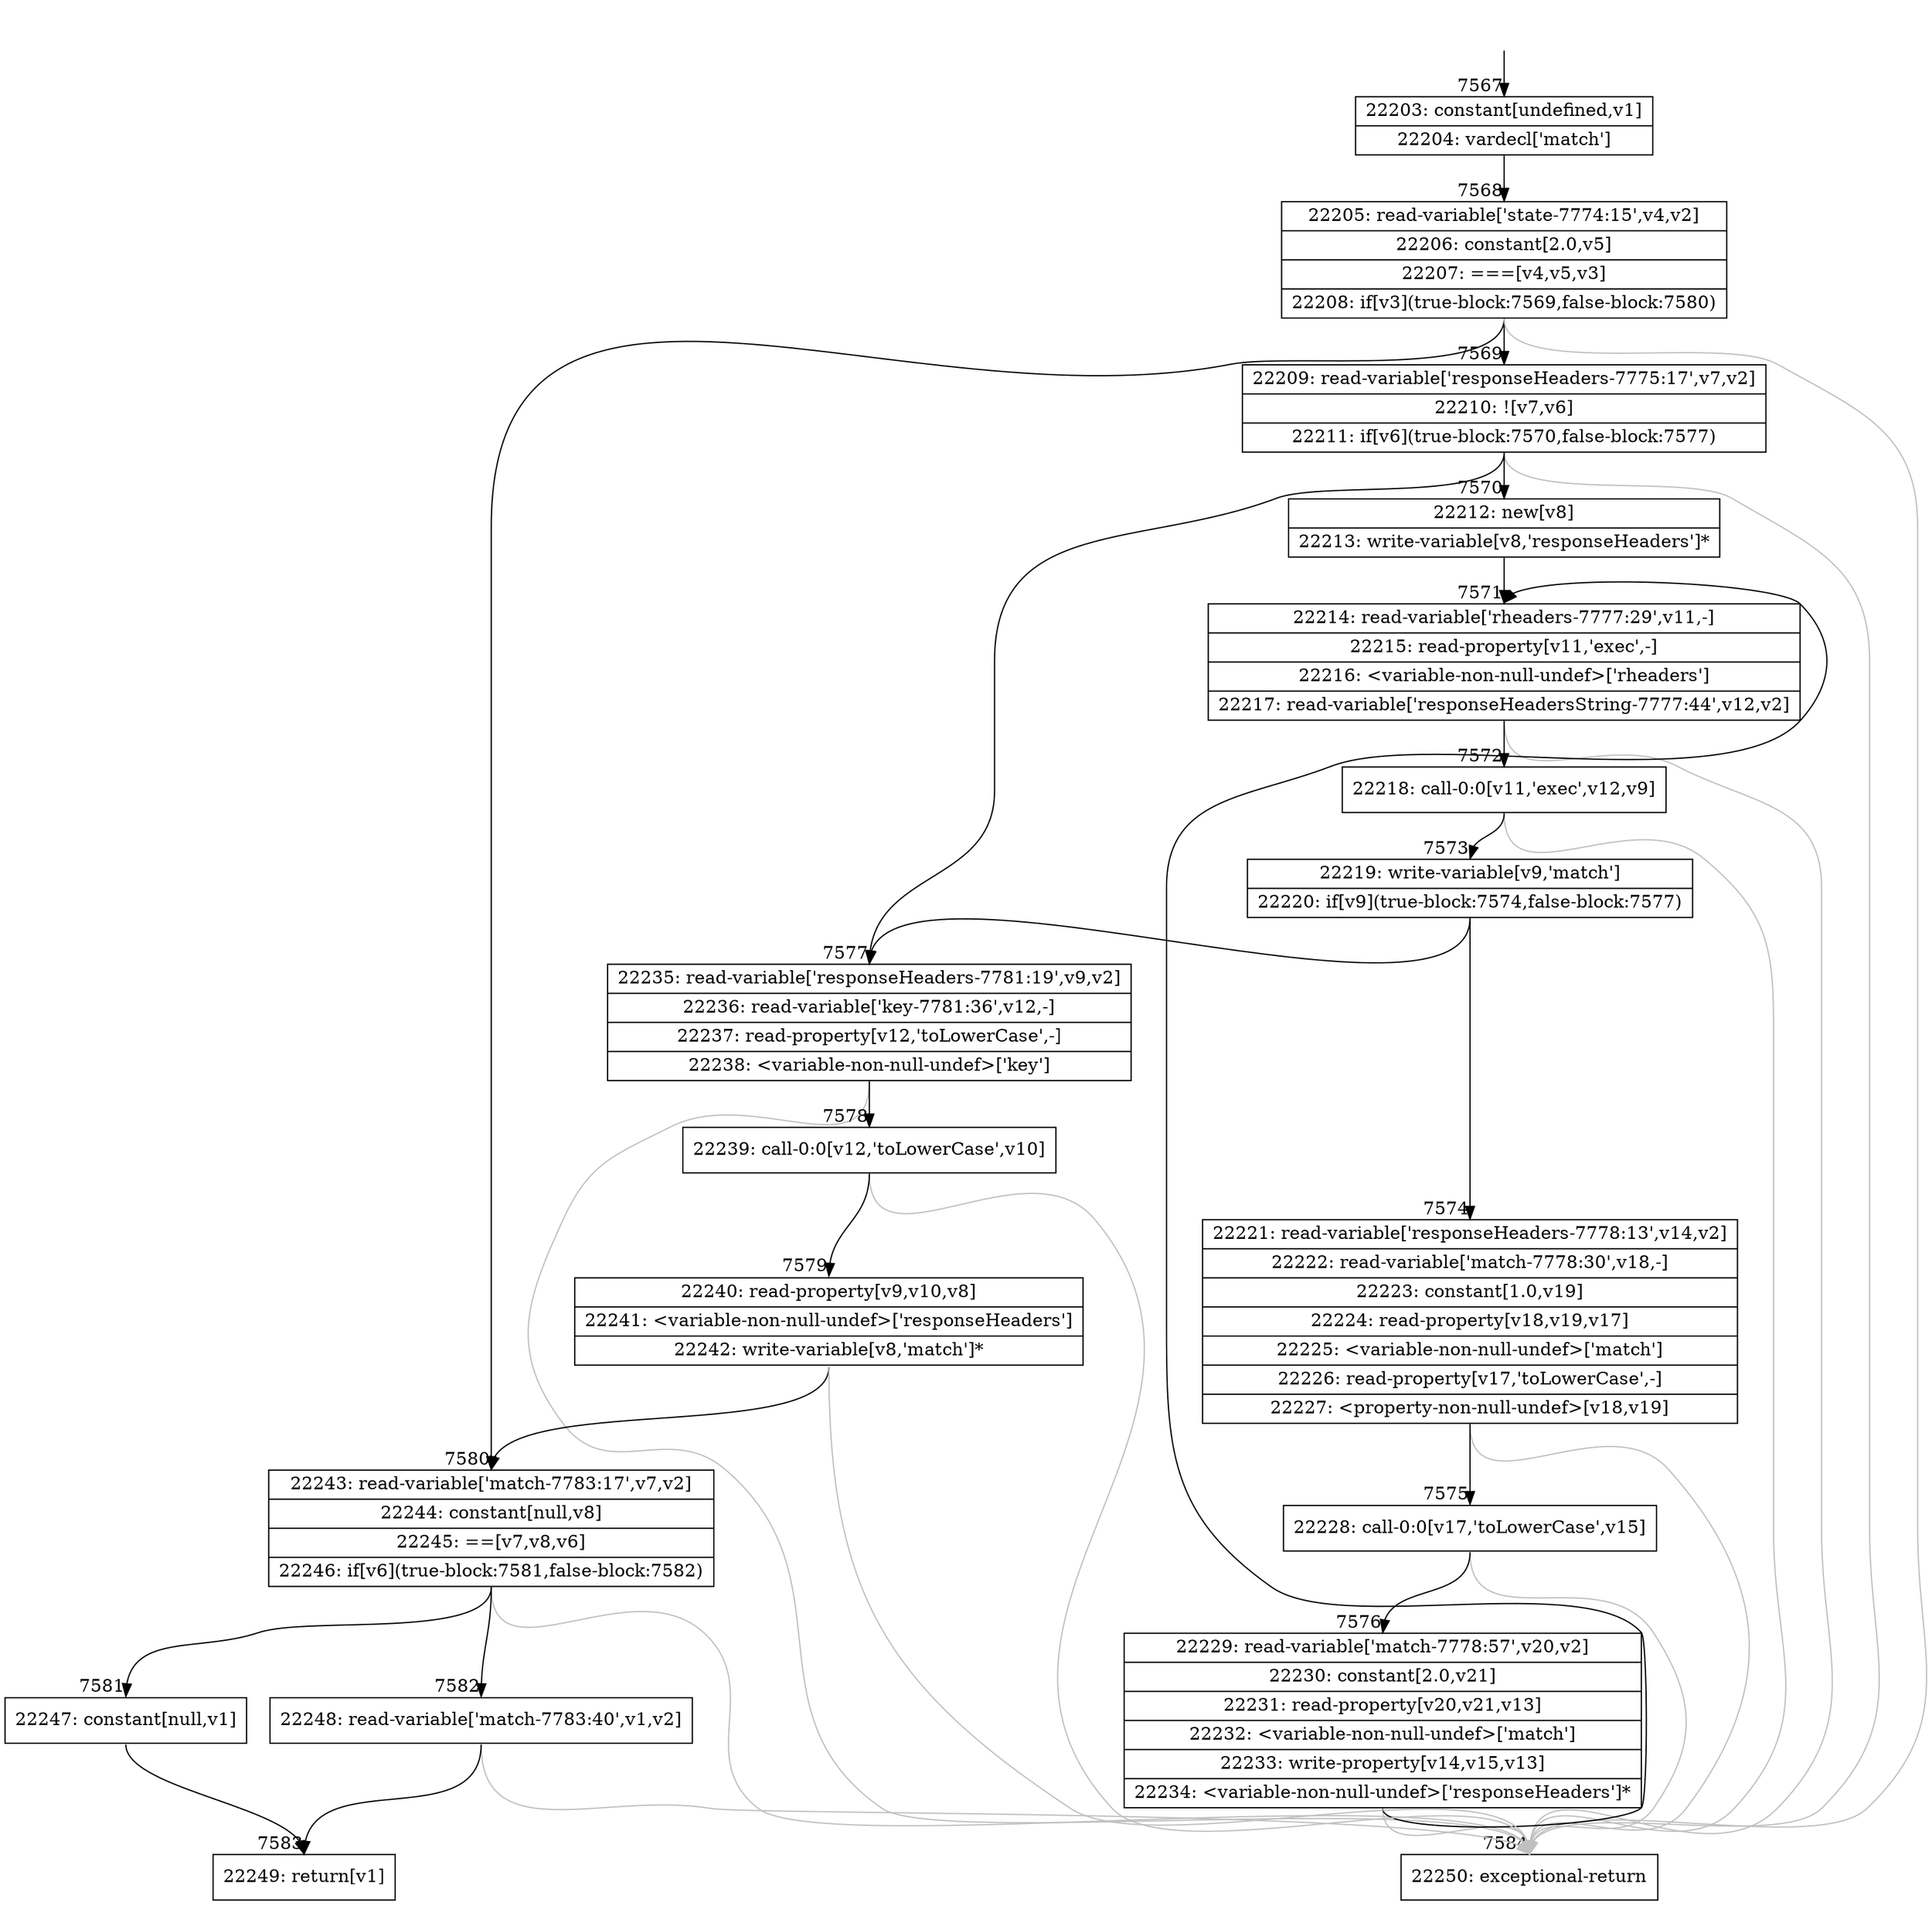 digraph {
rankdir="TD"
BB_entry482[shape=none,label=""];
BB_entry482 -> BB7567 [tailport=s, headport=n, headlabel="    7567"]
BB7567 [shape=record label="{22203: constant[undefined,v1]|22204: vardecl['match']}" ] 
BB7567 -> BB7568 [tailport=s, headport=n, headlabel="      7568"]
BB7568 [shape=record label="{22205: read-variable['state-7774:15',v4,v2]|22206: constant[2.0,v5]|22207: ===[v4,v5,v3]|22208: if[v3](true-block:7569,false-block:7580)}" ] 
BB7568 -> BB7569 [tailport=s, headport=n, headlabel="      7569"]
BB7568 -> BB7580 [tailport=s, headport=n, headlabel="      7580"]
BB7568 -> BB7584 [tailport=s, headport=n, color=gray, headlabel="      7584"]
BB7569 [shape=record label="{22209: read-variable['responseHeaders-7775:17',v7,v2]|22210: ![v7,v6]|22211: if[v6](true-block:7570,false-block:7577)}" ] 
BB7569 -> BB7570 [tailport=s, headport=n, headlabel="      7570"]
BB7569 -> BB7577 [tailport=s, headport=n, headlabel="      7577"]
BB7569 -> BB7584 [tailport=s, headport=n, color=gray]
BB7570 [shape=record label="{22212: new[v8]|22213: write-variable[v8,'responseHeaders']*}" ] 
BB7570 -> BB7571 [tailport=s, headport=n, headlabel="      7571"]
BB7571 [shape=record label="{22214: read-variable['rheaders-7777:29',v11,-]|22215: read-property[v11,'exec',-]|22216: \<variable-non-null-undef\>['rheaders']|22217: read-variable['responseHeadersString-7777:44',v12,v2]}" ] 
BB7571 -> BB7572 [tailport=s, headport=n, headlabel="      7572"]
BB7571 -> BB7584 [tailport=s, headport=n, color=gray]
BB7572 [shape=record label="{22218: call-0:0[v11,'exec',v12,v9]}" ] 
BB7572 -> BB7573 [tailport=s, headport=n, headlabel="      7573"]
BB7572 -> BB7584 [tailport=s, headport=n, color=gray]
BB7573 [shape=record label="{22219: write-variable[v9,'match']|22220: if[v9](true-block:7574,false-block:7577)}" ] 
BB7573 -> BB7574 [tailport=s, headport=n, headlabel="      7574"]
BB7573 -> BB7577 [tailport=s, headport=n]
BB7574 [shape=record label="{22221: read-variable['responseHeaders-7778:13',v14,v2]|22222: read-variable['match-7778:30',v18,-]|22223: constant[1.0,v19]|22224: read-property[v18,v19,v17]|22225: \<variable-non-null-undef\>['match']|22226: read-property[v17,'toLowerCase',-]|22227: \<property-non-null-undef\>[v18,v19]}" ] 
BB7574 -> BB7575 [tailport=s, headport=n, headlabel="      7575"]
BB7574 -> BB7584 [tailport=s, headport=n, color=gray]
BB7575 [shape=record label="{22228: call-0:0[v17,'toLowerCase',v15]}" ] 
BB7575 -> BB7576 [tailport=s, headport=n, headlabel="      7576"]
BB7575 -> BB7584 [tailport=s, headport=n, color=gray]
BB7576 [shape=record label="{22229: read-variable['match-7778:57',v20,v2]|22230: constant[2.0,v21]|22231: read-property[v20,v21,v13]|22232: \<variable-non-null-undef\>['match']|22233: write-property[v14,v15,v13]|22234: \<variable-non-null-undef\>['responseHeaders']*}" ] 
BB7576 -> BB7571 [tailport=s, headport=n]
BB7576 -> BB7584 [tailport=s, headport=n, color=gray]
BB7577 [shape=record label="{22235: read-variable['responseHeaders-7781:19',v9,v2]|22236: read-variable['key-7781:36',v12,-]|22237: read-property[v12,'toLowerCase',-]|22238: \<variable-non-null-undef\>['key']}" ] 
BB7577 -> BB7578 [tailport=s, headport=n, headlabel="      7578"]
BB7577 -> BB7584 [tailport=s, headport=n, color=gray]
BB7578 [shape=record label="{22239: call-0:0[v12,'toLowerCase',v10]}" ] 
BB7578 -> BB7579 [tailport=s, headport=n, headlabel="      7579"]
BB7578 -> BB7584 [tailport=s, headport=n, color=gray]
BB7579 [shape=record label="{22240: read-property[v9,v10,v8]|22241: \<variable-non-null-undef\>['responseHeaders']|22242: write-variable[v8,'match']*}" ] 
BB7579 -> BB7580 [tailport=s, headport=n]
BB7579 -> BB7584 [tailport=s, headport=n, color=gray]
BB7580 [shape=record label="{22243: read-variable['match-7783:17',v7,v2]|22244: constant[null,v8]|22245: ==[v7,v8,v6]|22246: if[v6](true-block:7581,false-block:7582)}" ] 
BB7580 -> BB7581 [tailport=s, headport=n, headlabel="      7581"]
BB7580 -> BB7582 [tailport=s, headport=n, headlabel="      7582"]
BB7580 -> BB7584 [tailport=s, headport=n, color=gray]
BB7581 [shape=record label="{22247: constant[null,v1]}" ] 
BB7581 -> BB7583 [tailport=s, headport=n, headlabel="      7583"]
BB7582 [shape=record label="{22248: read-variable['match-7783:40',v1,v2]}" ] 
BB7582 -> BB7583 [tailport=s, headport=n]
BB7582 -> BB7584 [tailport=s, headport=n, color=gray]
BB7583 [shape=record label="{22249: return[v1]}" ] 
BB7584 [shape=record label="{22250: exceptional-return}" ] 
}
